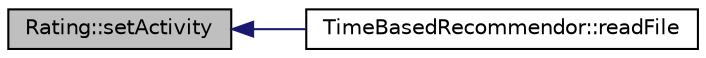 digraph G
{
  edge [fontname="Helvetica",fontsize="10",labelfontname="Helvetica",labelfontsize="10"];
  node [fontname="Helvetica",fontsize="10",shape=record];
  rankdir=LR;
  Node1 [label="Rating::setActivity",height=0.2,width=0.4,color="black", fillcolor="grey75", style="filled" fontcolor="black"];
  Node1 -> Node2 [dir=back,color="midnightblue",fontsize="10",style="solid",fontname="Helvetica"];
  Node2 [label="TimeBasedRecommendor::readFile",height=0.2,width=0.4,color="black", fillcolor="white", style="filled",URL="$class_time_based_recommendor.html#adf93e7d343de4623e391e094889038b3"];
}
